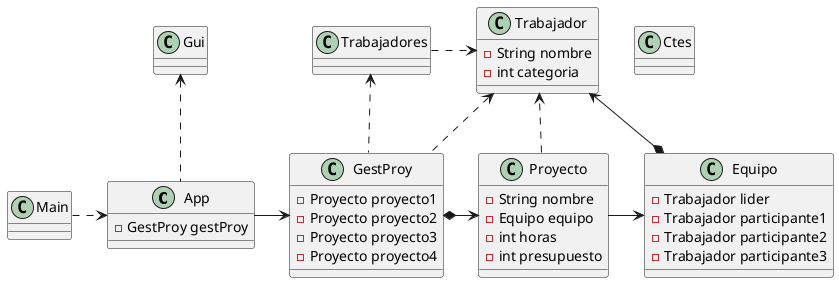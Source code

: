 @startuml
class App {
- GestProy gestProy
}
class Trabajadores {
}
class Ctes {
}
class Equipo {
- Trabajador lider
- Trabajador participante1
- Trabajador participante2
- Trabajador participante3
}
class Main {
}
class GestProy {
- Proyecto proyecto1
- Proyecto proyecto2
- Proyecto proyecto3
- Proyecto proyecto4
}
class Proyecto {
- String nombre
- Equipo equipo
- int horas
- int presupuesto
}
class Gui {
}
class Trabajador {
- String nombre
- int categoria
}
Main .right.> App
App -right-> GestProy
App .up.> Gui
Trabajadores .right.> Trabajador
GestProy *-right> Proyecto
Proyecto -right-> Equipo
Equipo *-> Trabajador
GestProy .up.> Trabajadores
GestProy .up.> Trabajador
Proyecto ..> Trabajador
@enduml